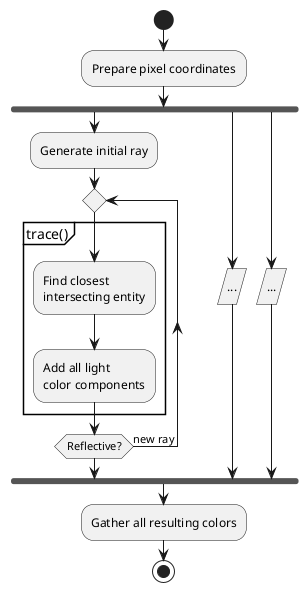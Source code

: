 @startuml

start

:Prepare pixel coordinates;

fork
    :Generate initial ray;
    repeat
    partition trace() {
        :Find closest\nintersecting entity;
        :Add all light\ncolor components;
    }
    repeat while (Reflective?) is (new ray)
fork again
    :.../
fork again
    :.../
endfork

:Gather all resulting colors;

stop

@enduml